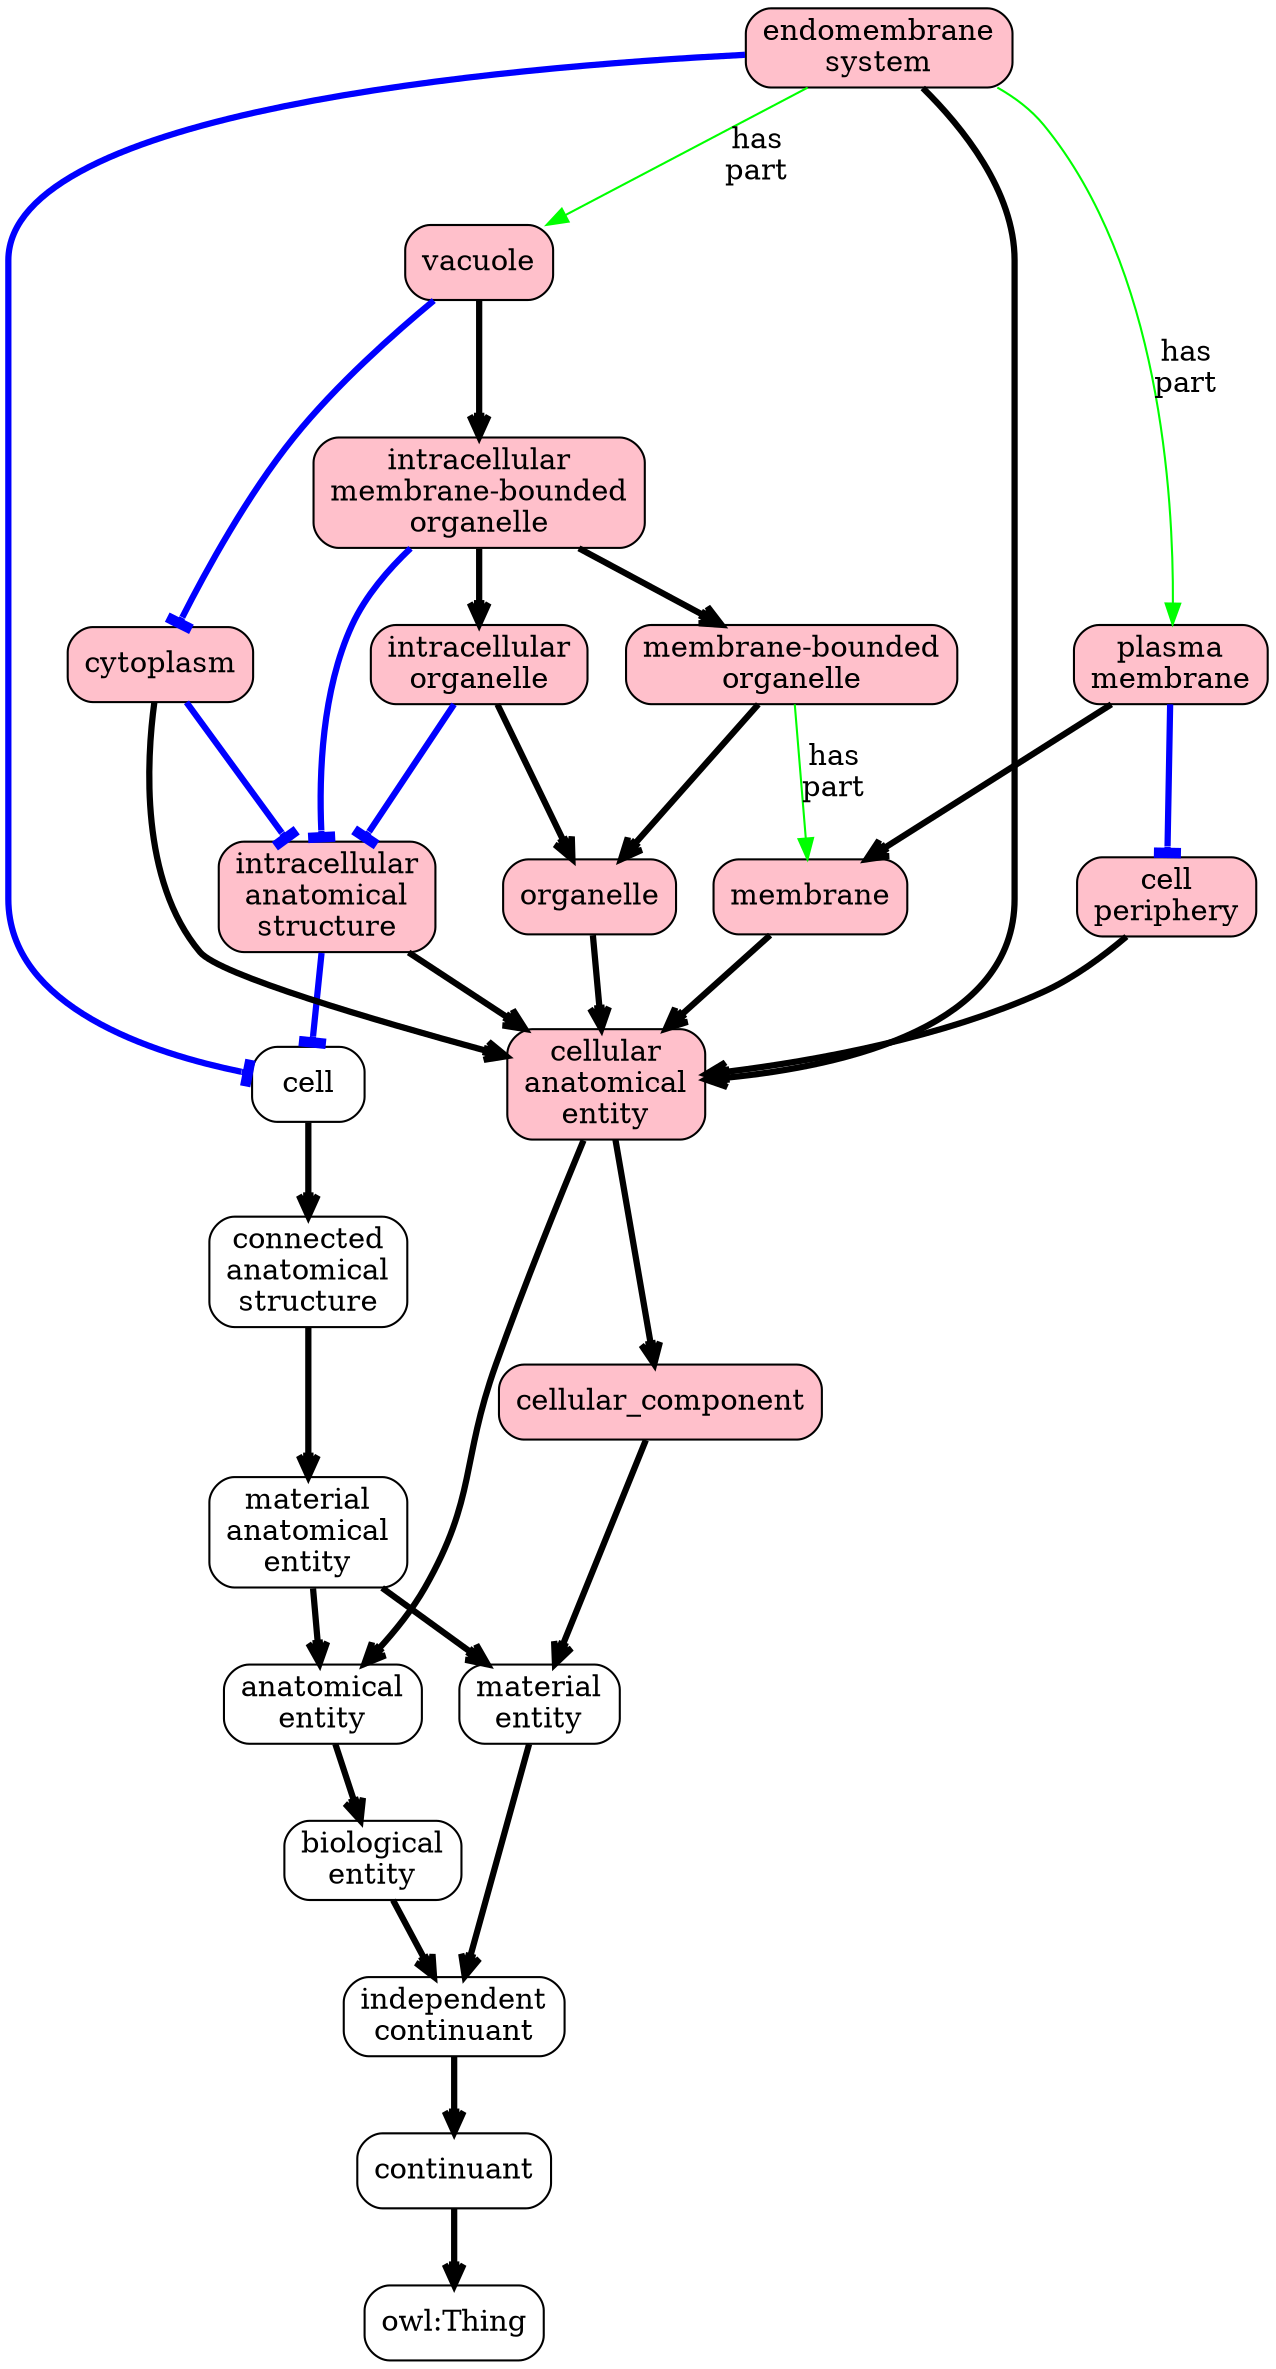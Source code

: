 digraph {
  BFO_0000002 [label=continuant,shape=box,font=helvetica,fillcolor=white,style="filled,rounded"]
  BFO_0000004 [label="independent\ncontinuant",shape=box,font=helvetica,fillcolor=white,style="filled,rounded"]
  BFO_0000040 [label="material\nentity",shape=box,font=helvetica,fillcolor=white,style="filled,rounded"]
  CARO_0000000 [label="anatomical\nentity",shape=box,font=helvetica,fillcolor=white,style="filled,rounded"]
  CARO_0000003 [label="connected\nanatomical\nstructure",shape=box,font=helvetica,fillcolor=white,style="filled,rounded"]
  CARO_0000006 [label="material\nanatomical\nentity",shape=box,font=helvetica,fillcolor=white,style="filled,rounded"]
  CARO_0030000 [label="biological\nentity",shape=box,font=helvetica,fillcolor=white,style="filled,rounded"]
  CL_0000000 [label=cell,shape=box,font=helvetica,fillcolor=white,style="filled,rounded"]
  GO_0005575 [label=cellular_component,shape=box,font=helvetica,fillcolor=pink,style="filled,rounded"]
  GO_0005622 [label="intracellular\nanatomical\nstructure",shape=box,font=helvetica,fillcolor=pink,style="filled,rounded"]
  GO_0005737 [label=cytoplasm,shape=box,font=helvetica,fillcolor=pink,style="filled,rounded"]
  GO_0005773 [label=vacuole,shape=box,font=helvetica,fillcolor=pink,style="filled,rounded"]
  GO_0005886 [label="plasma\nmembrane",shape=box,font=helvetica,fillcolor=pink,style="filled,rounded"]
  GO_0012505 [label="endomembrane\nsystem",shape=box,font=helvetica,fillcolor=pink,style="filled,rounded"]
  GO_0016020 [label=membrane,shape=box,font=helvetica,fillcolor=pink,style="filled,rounded"]
  GO_0043226 [label=organelle,shape=box,font=helvetica,fillcolor=pink,style="filled,rounded"]
  GO_0043227 [label="membrane-bounded\norganelle",shape=box,font=helvetica,fillcolor=pink,style="filled,rounded"]
  GO_0043229 [label="intracellular\norganelle",shape=box,font=helvetica,fillcolor=pink,style="filled,rounded"]
  GO_0043231 [label="intracellular\nmembrane-bounded\norganelle",shape=box,font=helvetica,fillcolor=pink,style="filled,rounded"]
  GO_0071944 [label="cell\nperiphery",shape=box,font=helvetica,fillcolor=pink,style="filled,rounded"]
  GO_0110165 [label="cellular\nanatomical\nentity",shape=box,font=helvetica,fillcolor=pink,style="filled,rounded"]
  owl_Thing [label="owl:Thing",shape=box,font=helvetica,fillcolor=white,style="filled,rounded"]
  BFO_0000002 -> owl_Thing [label="",color=black,penwidth=3,arrowhead=open]
  BFO_0000004 -> BFO_0000002 [label="",color=black,penwidth=3,arrowhead=open]
  BFO_0000040 -> BFO_0000004 [label="",color=black,penwidth=3,arrowhead=open]
  CARO_0000000 -> CARO_0030000 [label="",color=black,penwidth=3,arrowhead=open]
  CARO_0000003 -> CARO_0000006 [label="",color=black,penwidth=3,arrowhead=open]
  CARO_0000006 -> BFO_0000040 [label="",color=black,penwidth=3,arrowhead=open]
  CARO_0000006 -> CARO_0000000 [label="",color=black,penwidth=3,arrowhead=open]
  CARO_0030000 -> BFO_0000004 [label="",color=black,penwidth=3,arrowhead=open]
  CL_0000000 -> CARO_0000003 [label="",color=black,penwidth=3,arrowhead=open]
  GO_0005575 -> BFO_0000040 [label="",color=black,penwidth=3,arrowhead=open]
  GO_0005622 -> CL_0000000 [label="",arrowhead=tee,color=blue,penwidth=3]
  GO_0005622 -> GO_0110165 [label="",color=black,penwidth=3,arrowhead=open]
  GO_0005737 -> GO_0005622 [label="",arrowhead=tee,color=blue,penwidth=3]
  GO_0005737 -> GO_0110165 [label="",color=black,penwidth=3,arrowhead=open]
  GO_0005773 -> GO_0005737 [label="",arrowhead=tee,color=blue,penwidth=3]
  GO_0005773 -> GO_0043231 [label="",color=black,penwidth=3,arrowhead=open]
  GO_0005886 -> GO_0071944 [label="",arrowhead=tee,color=blue,penwidth=3]
  GO_0005886 -> GO_0016020 [label="",color=black,penwidth=3,arrowhead=open]
  GO_0012505 -> CL_0000000 [label="",arrowhead=tee,color=blue,penwidth=3]
  GO_0012505 -> GO_0005773 [label="has\npart",color=green]
  GO_0012505 -> GO_0005886 [label="has\npart",color=green]
  GO_0012505 -> GO_0110165 [label="",color=black,penwidth=3,arrowhead=open]
  GO_0016020 -> GO_0110165 [label="",color=black,penwidth=3,arrowhead=open]
  GO_0043226 -> GO_0110165 [label="",color=black,penwidth=3,arrowhead=open]
  GO_0043227 -> GO_0016020 [label="has\npart",color=green]
  GO_0043227 -> GO_0043226 [label="",color=black,penwidth=3,arrowhead=open]
  GO_0043229 -> GO_0005622 [label="",arrowhead=tee,color=blue,penwidth=3]
  GO_0043229 -> GO_0043226 [label="",color=black,penwidth=3,arrowhead=open]
  GO_0043231 -> GO_0005622 [label="",arrowhead=tee,color=blue,penwidth=3]
  GO_0043231 -> GO_0043227 [label="",color=black,penwidth=3,arrowhead=open]
  GO_0043231 -> GO_0043229 [label="",color=black,penwidth=3,arrowhead=open]
  GO_0071944 -> GO_0110165 [label="",color=black,penwidth=3,arrowhead=open]
  GO_0110165 -> CARO_0000000 [label="",color=black,penwidth=3,arrowhead=open]
  GO_0110165 -> GO_0005575 [label="",color=black,penwidth=3,arrowhead=open]
}

